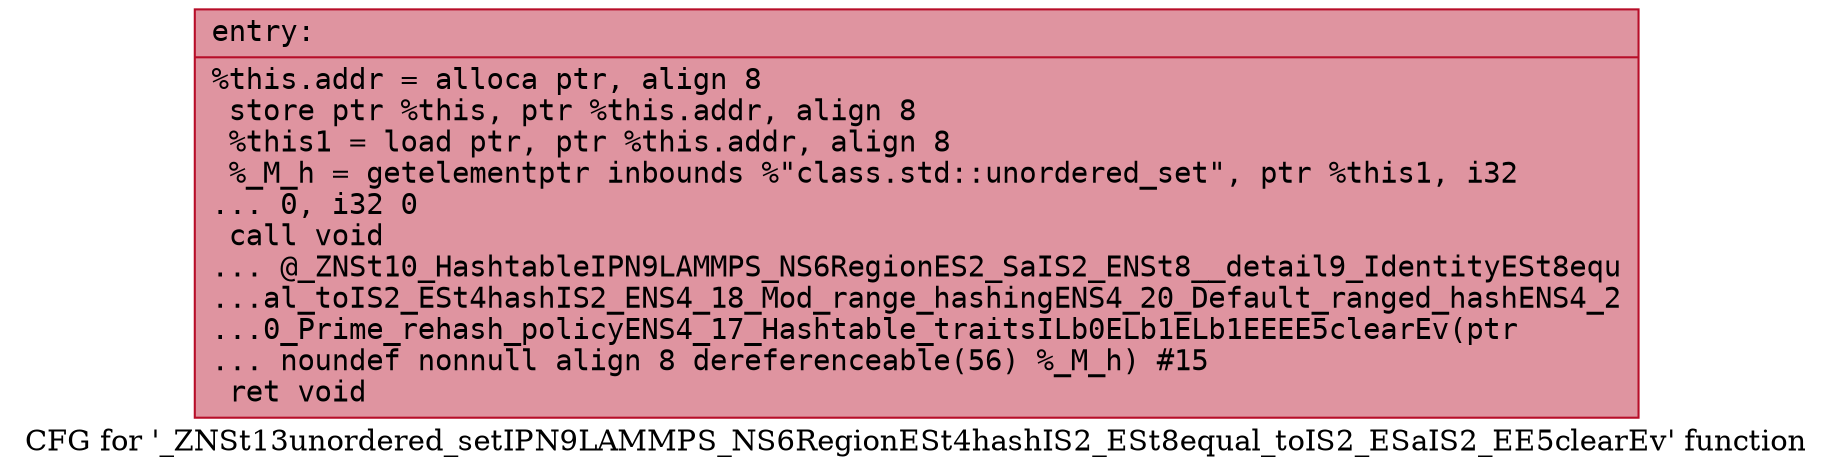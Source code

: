 digraph "CFG for '_ZNSt13unordered_setIPN9LAMMPS_NS6RegionESt4hashIS2_ESt8equal_toIS2_ESaIS2_EE5clearEv' function" {
	label="CFG for '_ZNSt13unordered_setIPN9LAMMPS_NS6RegionESt4hashIS2_ESt8equal_toIS2_ESaIS2_EE5clearEv' function";

	Node0x561837be2480 [shape=record,color="#b70d28ff", style=filled, fillcolor="#b70d2870" fontname="Courier",label="{entry:\l|  %this.addr = alloca ptr, align 8\l  store ptr %this, ptr %this.addr, align 8\l  %this1 = load ptr, ptr %this.addr, align 8\l  %_M_h = getelementptr inbounds %\"class.std::unordered_set\", ptr %this1, i32\l... 0, i32 0\l  call void\l... @_ZNSt10_HashtableIPN9LAMMPS_NS6RegionES2_SaIS2_ENSt8__detail9_IdentityESt8equ\l...al_toIS2_ESt4hashIS2_ENS4_18_Mod_range_hashingENS4_20_Default_ranged_hashENS4_2\l...0_Prime_rehash_policyENS4_17_Hashtable_traitsILb0ELb1ELb1EEEE5clearEv(ptr\l... noundef nonnull align 8 dereferenceable(56) %_M_h) #15\l  ret void\l}"];
}
